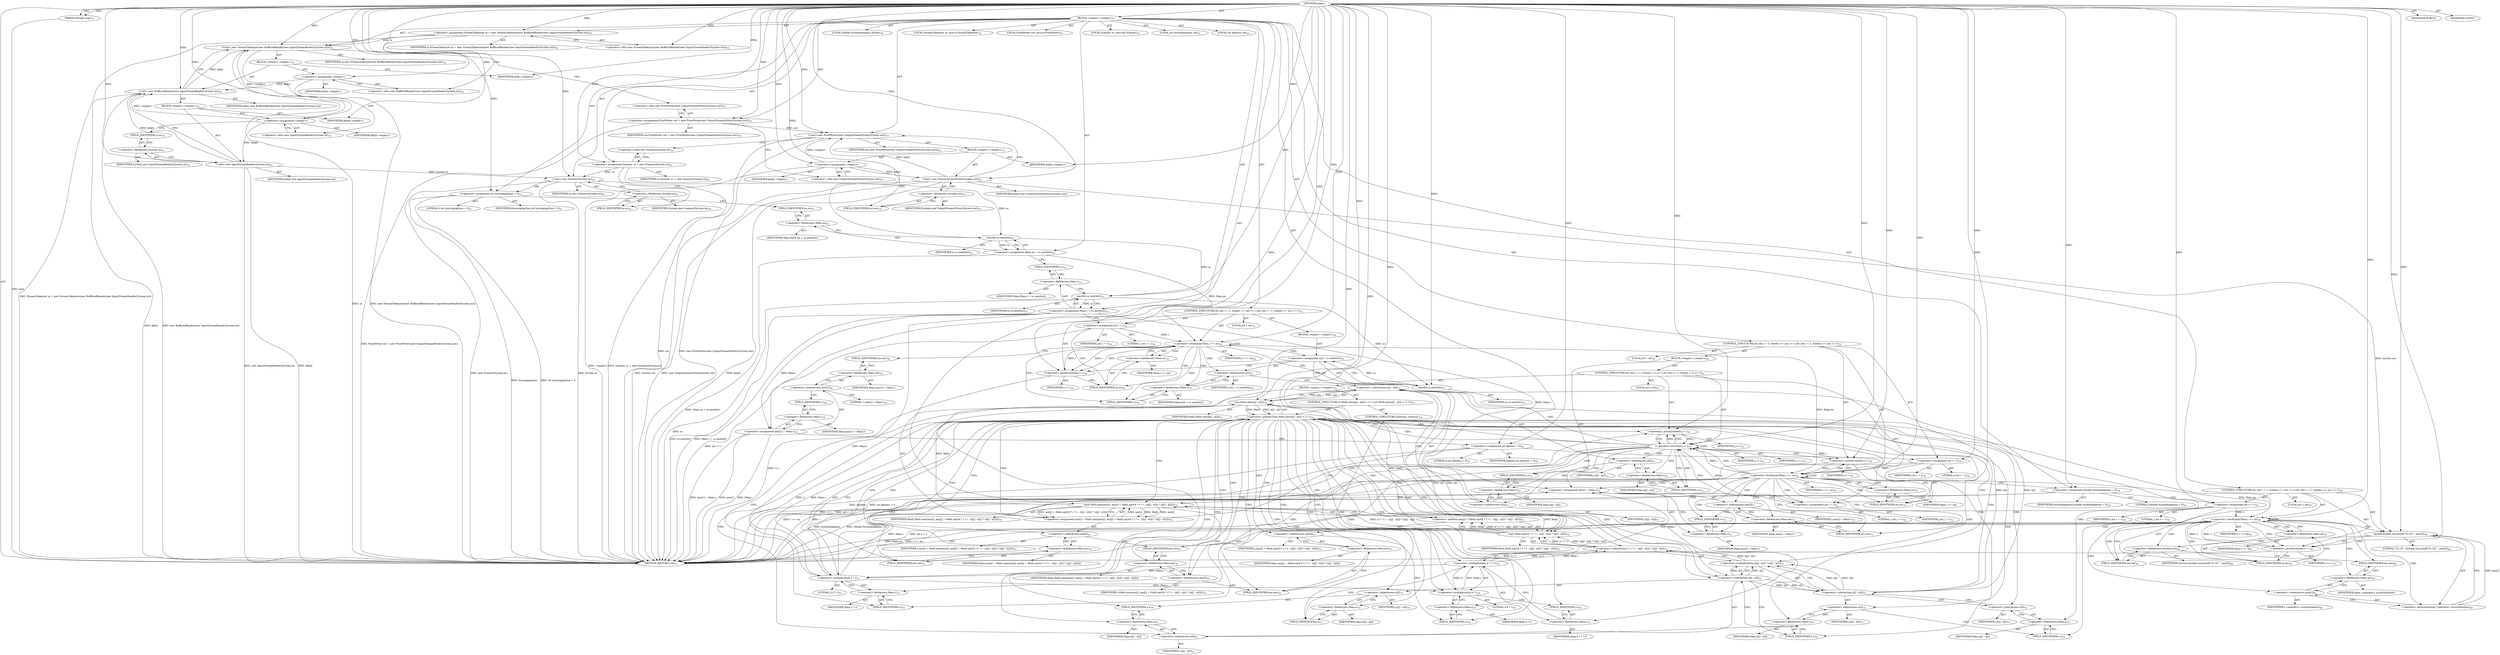 digraph "main" {  
"31" [label = <(METHOD,main)<SUB>17</SUB>> ]
"32" [label = <(PARAM,String[] args)<SUB>17</SUB>> ]
"33" [label = <(BLOCK,&lt;empty&gt;,&lt;empty&gt;)<SUB>17</SUB>> ]
"4" [label = <(LOCAL,StreamTokenizer in: java.io.StreamTokenizer)<SUB>18</SUB>> ]
"34" [label = <(&lt;operator&gt;.assignment,StreamTokenizer in = new StreamTokenizer(new BufferedReader(new InputStreamReader(System.in))))<SUB>18</SUB>> ]
"35" [label = <(IDENTIFIER,in,StreamTokenizer in = new StreamTokenizer(new BufferedReader(new InputStreamReader(System.in))))<SUB>18</SUB>> ]
"36" [label = <(&lt;operator&gt;.alloc,new StreamTokenizer(new BufferedReader(new InputStreamReader(System.in))))<SUB>18</SUB>> ]
"37" [label = <(&lt;init&gt;,new StreamTokenizer(new BufferedReader(new InputStreamReader(System.in))))<SUB>18</SUB>> ]
"3" [label = <(IDENTIFIER,in,new StreamTokenizer(new BufferedReader(new InputStreamReader(System.in))))<SUB>18</SUB>> ]
"38" [label = <(BLOCK,&lt;empty&gt;,&lt;empty&gt;)<SUB>18</SUB>> ]
"39" [label = <(&lt;operator&gt;.assignment,&lt;empty&gt;)> ]
"40" [label = <(IDENTIFIER,$obj1,&lt;empty&gt;)> ]
"41" [label = <(&lt;operator&gt;.alloc,new BufferedReader(new InputStreamReader(System.in)))<SUB>18</SUB>> ]
"42" [label = <(&lt;init&gt;,new BufferedReader(new InputStreamReader(System.in)))<SUB>18</SUB>> ]
"43" [label = <(IDENTIFIER,$obj1,new BufferedReader(new InputStreamReader(System.in)))> ]
"44" [label = <(BLOCK,&lt;empty&gt;,&lt;empty&gt;)<SUB>18</SUB>> ]
"45" [label = <(&lt;operator&gt;.assignment,&lt;empty&gt;)> ]
"46" [label = <(IDENTIFIER,$obj0,&lt;empty&gt;)> ]
"47" [label = <(&lt;operator&gt;.alloc,new InputStreamReader(System.in))<SUB>18</SUB>> ]
"48" [label = <(&lt;init&gt;,new InputStreamReader(System.in))<SUB>18</SUB>> ]
"49" [label = <(IDENTIFIER,$obj0,new InputStreamReader(System.in))> ]
"50" [label = <(&lt;operator&gt;.fieldAccess,System.in)<SUB>18</SUB>> ]
"51" [label = <(IDENTIFIER,System,new InputStreamReader(System.in))<SUB>18</SUB>> ]
"52" [label = <(FIELD_IDENTIFIER,in,in)<SUB>18</SUB>> ]
"53" [label = <(IDENTIFIER,$obj0,&lt;empty&gt;)> ]
"54" [label = <(IDENTIFIER,$obj1,&lt;empty&gt;)> ]
"6" [label = <(LOCAL,PrintWriter out: java.io.PrintWriter)<SUB>19</SUB>> ]
"55" [label = <(&lt;operator&gt;.assignment,PrintWriter out = new PrintWriter(new OutputStreamWriter(System.out)))<SUB>19</SUB>> ]
"56" [label = <(IDENTIFIER,out,PrintWriter out = new PrintWriter(new OutputStreamWriter(System.out)))<SUB>19</SUB>> ]
"57" [label = <(&lt;operator&gt;.alloc,new PrintWriter(new OutputStreamWriter(System.out)))<SUB>19</SUB>> ]
"58" [label = <(&lt;init&gt;,new PrintWriter(new OutputStreamWriter(System.out)))<SUB>19</SUB>> ]
"5" [label = <(IDENTIFIER,out,new PrintWriter(new OutputStreamWriter(System.out)))<SUB>19</SUB>> ]
"59" [label = <(BLOCK,&lt;empty&gt;,&lt;empty&gt;)<SUB>19</SUB>> ]
"60" [label = <(&lt;operator&gt;.assignment,&lt;empty&gt;)> ]
"61" [label = <(IDENTIFIER,$obj3,&lt;empty&gt;)> ]
"62" [label = <(&lt;operator&gt;.alloc,new OutputStreamWriter(System.out))<SUB>19</SUB>> ]
"63" [label = <(&lt;init&gt;,new OutputStreamWriter(System.out))<SUB>19</SUB>> ]
"64" [label = <(IDENTIFIER,$obj3,new OutputStreamWriter(System.out))> ]
"65" [label = <(&lt;operator&gt;.fieldAccess,System.out)<SUB>19</SUB>> ]
"66" [label = <(IDENTIFIER,System,new OutputStreamWriter(System.out))<SUB>19</SUB>> ]
"67" [label = <(FIELD_IDENTIFIER,out,out)<SUB>19</SUB>> ]
"68" [label = <(IDENTIFIER,$obj3,&lt;empty&gt;)> ]
"8" [label = <(LOCAL,Scanner sc: java.util.Scanner)<SUB>20</SUB>> ]
"69" [label = <(&lt;operator&gt;.assignment,Scanner sc = new Scanner(System.in))<SUB>20</SUB>> ]
"70" [label = <(IDENTIFIER,sc,Scanner sc = new Scanner(System.in))<SUB>20</SUB>> ]
"71" [label = <(&lt;operator&gt;.alloc,new Scanner(System.in))<SUB>20</SUB>> ]
"72" [label = <(&lt;init&gt;,new Scanner(System.in))<SUB>20</SUB>> ]
"7" [label = <(IDENTIFIER,sc,new Scanner(System.in))<SUB>20</SUB>> ]
"73" [label = <(&lt;operator&gt;.fieldAccess,System.in)<SUB>20</SUB>> ]
"74" [label = <(IDENTIFIER,System,new Scanner(System.in))<SUB>20</SUB>> ]
"75" [label = <(FIELD_IDENTIFIER,in,in)<SUB>20</SUB>> ]
"76" [label = <(LOCAL,int huiwoqingchun: int)<SUB>21</SUB>> ]
"77" [label = <(&lt;operator&gt;.assignment,int huiwoqingchun = 0)<SUB>21</SUB>> ]
"78" [label = <(IDENTIFIER,huiwoqingchun,int huiwoqingchun = 0)<SUB>21</SUB>> ]
"79" [label = <(LITERAL,0,int huiwoqingchun = 0)<SUB>21</SUB>> ]
"80" [label = <(&lt;operator&gt;.assignment,Main.nn = sc.nextInt())<SUB>22</SUB>> ]
"81" [label = <(&lt;operator&gt;.fieldAccess,Main.nn)<SUB>22</SUB>> ]
"82" [label = <(IDENTIFIER,Main,Main.nn = sc.nextInt())> ]
"83" [label = <(FIELD_IDENTIFIER,nn,nn)<SUB>22</SUB>> ]
"84" [label = <(nextInt,sc.nextInt())<SUB>22</SUB>> ]
"85" [label = <(IDENTIFIER,sc,sc.nextInt())<SUB>22</SUB>> ]
"86" [label = <(&lt;operator&gt;.assignment,Main.r = sc.nextInt())<SUB>23</SUB>> ]
"87" [label = <(&lt;operator&gt;.fieldAccess,Main.r)<SUB>23</SUB>> ]
"88" [label = <(IDENTIFIER,Main,Main.r = sc.nextInt())> ]
"89" [label = <(FIELD_IDENTIFIER,r,r)<SUB>23</SUB>> ]
"90" [label = <(nextInt,sc.nextInt())<SUB>23</SUB>> ]
"91" [label = <(IDENTIFIER,sc,sc.nextInt())<SUB>23</SUB>> ]
"92" [label = <(CONTROL_STRUCTURE,for (int i = 1; Some(i &lt;= nn); i++),for (int i = 1; Some(i &lt;= nn); i++))<SUB>24</SUB>> ]
"93" [label = <(LOCAL,int i: int)<SUB>24</SUB>> ]
"94" [label = <(&lt;operator&gt;.assignment,int i = 1)<SUB>24</SUB>> ]
"95" [label = <(IDENTIFIER,i,int i = 1)<SUB>24</SUB>> ]
"96" [label = <(LITERAL,1,int i = 1)<SUB>24</SUB>> ]
"97" [label = <(&lt;operator&gt;.lessEqualsThan,i &lt;= nn)<SUB>24</SUB>> ]
"98" [label = <(IDENTIFIER,i,i &lt;= nn)<SUB>24</SUB>> ]
"99" [label = <(&lt;operator&gt;.fieldAccess,Main.nn)<SUB>24</SUB>> ]
"100" [label = <(IDENTIFIER,Main,i &lt;= nn)> ]
"101" [label = <(FIELD_IDENTIFIER,nn,nn)<SUB>24</SUB>> ]
"102" [label = <(&lt;operator&gt;.postIncrement,i++)<SUB>24</SUB>> ]
"103" [label = <(IDENTIFIER,i,i++)<SUB>24</SUB>> ]
"104" [label = <(BLOCK,&lt;empty&gt;,&lt;empty&gt;)<SUB>24</SUB>> ]
"105" [label = <(&lt;operator&gt;.assignment,x[i] = sc.nextInt())<SUB>25</SUB>> ]
"106" [label = <(&lt;operator&gt;.indexAccess,x[i])<SUB>25</SUB>> ]
"107" [label = <(&lt;operator&gt;.fieldAccess,Main.x)<SUB>25</SUB>> ]
"108" [label = <(IDENTIFIER,Main,x[i] = sc.nextInt())> ]
"109" [label = <(FIELD_IDENTIFIER,x,x)<SUB>25</SUB>> ]
"110" [label = <(IDENTIFIER,i,x[i] = sc.nextInt())<SUB>25</SUB>> ]
"111" [label = <(nextInt,sc.nextInt())<SUB>25</SUB>> ]
"112" [label = <(IDENTIFIER,sc,sc.nextInt())<SUB>25</SUB>> ]
"113" [label = <(&lt;operator&gt;.assignment,ans[1] = Main.r)<SUB>28</SUB>> ]
"114" [label = <(&lt;operator&gt;.indexAccess,ans[1])<SUB>28</SUB>> ]
"115" [label = <(&lt;operator&gt;.fieldAccess,Main.ans)<SUB>28</SUB>> ]
"116" [label = <(IDENTIFIER,Main,ans[1] = Main.r)> ]
"117" [label = <(FIELD_IDENTIFIER,ans,ans)<SUB>28</SUB>> ]
"118" [label = <(LITERAL,1,ans[1] = Main.r)<SUB>28</SUB>> ]
"119" [label = <(&lt;operator&gt;.fieldAccess,Main.r)<SUB>28</SUB>> ]
"120" [label = <(IDENTIFIER,Main,ans[1] = Main.r)> ]
"121" [label = <(FIELD_IDENTIFIER,r,r)<SUB>28</SUB>> ]
"122" [label = <(LOCAL,int lajitimu: int)<SUB>29</SUB>> ]
"123" [label = <(&lt;operator&gt;.assignment,int lajitimu = 0)<SUB>29</SUB>> ]
"124" [label = <(IDENTIFIER,lajitimu,int lajitimu = 0)<SUB>29</SUB>> ]
"125" [label = <(LITERAL,0,int lajitimu = 0)<SUB>29</SUB>> ]
"126" [label = <(CONTROL_STRUCTURE,for (int i = 2; Some(i &lt;= nn); i++),for (int i = 2; Some(i &lt;= nn); i++))<SUB>30</SUB>> ]
"127" [label = <(LOCAL,int i: int)<SUB>30</SUB>> ]
"128" [label = <(&lt;operator&gt;.assignment,int i = 2)<SUB>30</SUB>> ]
"129" [label = <(IDENTIFIER,i,int i = 2)<SUB>30</SUB>> ]
"130" [label = <(LITERAL,2,int i = 2)<SUB>30</SUB>> ]
"131" [label = <(&lt;operator&gt;.lessEqualsThan,i &lt;= nn)<SUB>30</SUB>> ]
"132" [label = <(IDENTIFIER,i,i &lt;= nn)<SUB>30</SUB>> ]
"133" [label = <(&lt;operator&gt;.fieldAccess,Main.nn)<SUB>30</SUB>> ]
"134" [label = <(IDENTIFIER,Main,i &lt;= nn)> ]
"135" [label = <(FIELD_IDENTIFIER,nn,nn)<SUB>30</SUB>> ]
"136" [label = <(&lt;operator&gt;.postIncrement,i++)<SUB>30</SUB>> ]
"137" [label = <(IDENTIFIER,i,i++)<SUB>30</SUB>> ]
"138" [label = <(BLOCK,&lt;empty&gt;,&lt;empty&gt;)<SUB>30</SUB>> ]
"139" [label = <(&lt;operator&gt;.assignment,ans[i] = Main.r)<SUB>31</SUB>> ]
"140" [label = <(&lt;operator&gt;.indexAccess,ans[i])<SUB>31</SUB>> ]
"141" [label = <(&lt;operator&gt;.fieldAccess,Main.ans)<SUB>31</SUB>> ]
"142" [label = <(IDENTIFIER,Main,ans[i] = Main.r)> ]
"143" [label = <(FIELD_IDENTIFIER,ans,ans)<SUB>31</SUB>> ]
"144" [label = <(IDENTIFIER,i,ans[i] = Main.r)<SUB>31</SUB>> ]
"145" [label = <(&lt;operator&gt;.fieldAccess,Main.r)<SUB>31</SUB>> ]
"146" [label = <(IDENTIFIER,Main,ans[i] = Main.r)> ]
"147" [label = <(FIELD_IDENTIFIER,r,r)<SUB>31</SUB>> ]
"148" [label = <(CONTROL_STRUCTURE,for (int j = 1; Some(j &lt; i); j++),for (int j = 1; Some(j &lt; i); j++))<SUB>32</SUB>> ]
"149" [label = <(LOCAL,int j: int)<SUB>32</SUB>> ]
"150" [label = <(&lt;operator&gt;.assignment,int j = 1)<SUB>32</SUB>> ]
"151" [label = <(IDENTIFIER,j,int j = 1)<SUB>32</SUB>> ]
"152" [label = <(LITERAL,1,int j = 1)<SUB>32</SUB>> ]
"153" [label = <(&lt;operator&gt;.lessThan,j &lt; i)<SUB>32</SUB>> ]
"154" [label = <(IDENTIFIER,j,j &lt; i)<SUB>32</SUB>> ]
"155" [label = <(IDENTIFIER,i,j &lt; i)<SUB>32</SUB>> ]
"156" [label = <(&lt;operator&gt;.postIncrement,j++)<SUB>32</SUB>> ]
"157" [label = <(IDENTIFIER,j,j++)<SUB>32</SUB>> ]
"158" [label = <(BLOCK,&lt;empty&gt;,&lt;empty&gt;)<SUB>32</SUB>> ]
"159" [label = <(CONTROL_STRUCTURE,if (Math.abs(x[j] - x[i]) &gt; 2 * r),if (Math.abs(x[j] - x[i]) &gt; 2 * r))<SUB>33</SUB>> ]
"160" [label = <(&lt;operator&gt;.greaterThan,Math.abs(x[j] - x[i]) &gt; 2 * r)<SUB>33</SUB>> ]
"161" [label = <(abs,Math.abs(x[j] - x[i]))<SUB>33</SUB>> ]
"162" [label = <(IDENTIFIER,Math,Math.abs(x[j] - x[i]))<SUB>33</SUB>> ]
"163" [label = <(&lt;operator&gt;.subtraction,x[j] - x[i])<SUB>33</SUB>> ]
"164" [label = <(&lt;operator&gt;.indexAccess,x[j])<SUB>33</SUB>> ]
"165" [label = <(&lt;operator&gt;.fieldAccess,Main.x)<SUB>33</SUB>> ]
"166" [label = <(IDENTIFIER,Main,x[j] - x[i])> ]
"167" [label = <(FIELD_IDENTIFIER,x,x)<SUB>33</SUB>> ]
"168" [label = <(IDENTIFIER,j,x[j] - x[i])<SUB>33</SUB>> ]
"169" [label = <(&lt;operator&gt;.indexAccess,x[i])<SUB>33</SUB>> ]
"170" [label = <(&lt;operator&gt;.fieldAccess,Main.x)<SUB>33</SUB>> ]
"171" [label = <(IDENTIFIER,Main,x[j] - x[i])> ]
"172" [label = <(FIELD_IDENTIFIER,x,x)<SUB>33</SUB>> ]
"173" [label = <(IDENTIFIER,i,x[j] - x[i])<SUB>33</SUB>> ]
"174" [label = <(&lt;operator&gt;.multiplication,2 * r)<SUB>33</SUB>> ]
"175" [label = <(LITERAL,2,2 * r)<SUB>33</SUB>> ]
"176" [label = <(&lt;operator&gt;.fieldAccess,Main.r)<SUB>33</SUB>> ]
"177" [label = <(IDENTIFIER,Main,2 * r)> ]
"178" [label = <(FIELD_IDENTIFIER,r,r)<SUB>33</SUB>> ]
"179" [label = <(CONTROL_STRUCTURE,continue;,continue;)<SUB>34</SUB>> ]
"180" [label = <(&lt;operator&gt;.assignment,ans[i] = Math.max(ans[i], ans[j] + Math.sqrt(4 * r * r - (x[j] - x[i]) * (x[j] - x[i]))))<SUB>35</SUB>> ]
"181" [label = <(&lt;operator&gt;.indexAccess,ans[i])<SUB>35</SUB>> ]
"182" [label = <(&lt;operator&gt;.fieldAccess,Main.ans)<SUB>35</SUB>> ]
"183" [label = <(IDENTIFIER,Main,ans[i] = Math.max(ans[i], ans[j] + Math.sqrt(4 * r * r - (x[j] - x[i]) * (x[j] - x[i]))))> ]
"184" [label = <(FIELD_IDENTIFIER,ans,ans)<SUB>35</SUB>> ]
"185" [label = <(IDENTIFIER,i,ans[i] = Math.max(ans[i], ans[j] + Math.sqrt(4 * r * r - (x[j] - x[i]) * (x[j] - x[i]))))<SUB>35</SUB>> ]
"186" [label = <(max,Math.max(ans[i], ans[j] + Math.sqrt(4 * r * r - (x[j] - x[i]) * (x[j] - x[i]))))<SUB>35</SUB>> ]
"187" [label = <(IDENTIFIER,Math,Math.max(ans[i], ans[j] + Math.sqrt(4 * r * r - (x[j] - x[i]) * (x[j] - x[i]))))<SUB>35</SUB>> ]
"188" [label = <(&lt;operator&gt;.indexAccess,ans[i])<SUB>35</SUB>> ]
"189" [label = <(&lt;operator&gt;.fieldAccess,Main.ans)<SUB>35</SUB>> ]
"190" [label = <(IDENTIFIER,Main,Math.max(ans[i], ans[j] + Math.sqrt(4 * r * r - (x[j] - x[i]) * (x[j] - x[i]))))> ]
"191" [label = <(FIELD_IDENTIFIER,ans,ans)<SUB>35</SUB>> ]
"192" [label = <(IDENTIFIER,i,Math.max(ans[i], ans[j] + Math.sqrt(4 * r * r - (x[j] - x[i]) * (x[j] - x[i]))))<SUB>35</SUB>> ]
"193" [label = <(&lt;operator&gt;.addition,ans[j] + Math.sqrt(4 * r * r - (x[j] - x[i]) * (x[j] - x[i])))<SUB>35</SUB>> ]
"194" [label = <(&lt;operator&gt;.indexAccess,ans[j])<SUB>35</SUB>> ]
"195" [label = <(&lt;operator&gt;.fieldAccess,Main.ans)<SUB>35</SUB>> ]
"196" [label = <(IDENTIFIER,Main,ans[j] + Math.sqrt(4 * r * r - (x[j] - x[i]) * (x[j] - x[i])))> ]
"197" [label = <(FIELD_IDENTIFIER,ans,ans)<SUB>35</SUB>> ]
"198" [label = <(IDENTIFIER,j,ans[j] + Math.sqrt(4 * r * r - (x[j] - x[i]) * (x[j] - x[i])))<SUB>35</SUB>> ]
"199" [label = <(sqrt,Math.sqrt(4 * r * r - (x[j] - x[i]) * (x[j] - x[i])))<SUB>35</SUB>> ]
"200" [label = <(IDENTIFIER,Math,Math.sqrt(4 * r * r - (x[j] - x[i]) * (x[j] - x[i])))<SUB>35</SUB>> ]
"201" [label = <(&lt;operator&gt;.subtraction,4 * r * r - (x[j] - x[i]) * (x[j] - x[i]))<SUB>35</SUB>> ]
"202" [label = <(&lt;operator&gt;.multiplication,4 * r * r)<SUB>35</SUB>> ]
"203" [label = <(&lt;operator&gt;.multiplication,4 * r)<SUB>35</SUB>> ]
"204" [label = <(LITERAL,4,4 * r)<SUB>35</SUB>> ]
"205" [label = <(&lt;operator&gt;.fieldAccess,Main.r)<SUB>35</SUB>> ]
"206" [label = <(IDENTIFIER,Main,4 * r)> ]
"207" [label = <(FIELD_IDENTIFIER,r,r)<SUB>35</SUB>> ]
"208" [label = <(&lt;operator&gt;.fieldAccess,Main.r)<SUB>35</SUB>> ]
"209" [label = <(IDENTIFIER,Main,4 * r * r)> ]
"210" [label = <(FIELD_IDENTIFIER,r,r)<SUB>35</SUB>> ]
"211" [label = <(&lt;operator&gt;.multiplication,(x[j] - x[i]) * (x[j] - x[i]))<SUB>35</SUB>> ]
"212" [label = <(&lt;operator&gt;.subtraction,x[j] - x[i])<SUB>35</SUB>> ]
"213" [label = <(&lt;operator&gt;.indexAccess,x[j])<SUB>35</SUB>> ]
"214" [label = <(&lt;operator&gt;.fieldAccess,Main.x)<SUB>35</SUB>> ]
"215" [label = <(IDENTIFIER,Main,x[j] - x[i])> ]
"216" [label = <(FIELD_IDENTIFIER,x,x)<SUB>35</SUB>> ]
"217" [label = <(IDENTIFIER,j,x[j] - x[i])<SUB>35</SUB>> ]
"218" [label = <(&lt;operator&gt;.indexAccess,x[i])<SUB>35</SUB>> ]
"219" [label = <(&lt;operator&gt;.fieldAccess,Main.x)<SUB>35</SUB>> ]
"220" [label = <(IDENTIFIER,Main,x[j] - x[i])> ]
"221" [label = <(FIELD_IDENTIFIER,x,x)<SUB>35</SUB>> ]
"222" [label = <(IDENTIFIER,i,x[j] - x[i])<SUB>35</SUB>> ]
"223" [label = <(&lt;operator&gt;.subtraction,x[j] - x[i])<SUB>35</SUB>> ]
"224" [label = <(&lt;operator&gt;.indexAccess,x[j])<SUB>35</SUB>> ]
"225" [label = <(&lt;operator&gt;.fieldAccess,Main.x)<SUB>35</SUB>> ]
"226" [label = <(IDENTIFIER,Main,x[j] - x[i])> ]
"227" [label = <(FIELD_IDENTIFIER,x,x)<SUB>35</SUB>> ]
"228" [label = <(IDENTIFIER,j,x[j] - x[i])<SUB>35</SUB>> ]
"229" [label = <(&lt;operator&gt;.indexAccess,x[i])<SUB>35</SUB>> ]
"230" [label = <(&lt;operator&gt;.fieldAccess,Main.x)<SUB>35</SUB>> ]
"231" [label = <(IDENTIFIER,Main,x[j] - x[i])> ]
"232" [label = <(FIELD_IDENTIFIER,x,x)<SUB>35</SUB>> ]
"233" [label = <(IDENTIFIER,i,x[j] - x[i])<SUB>35</SUB>> ]
"234" [label = <(LOCAL,double buzhidaoganma: double)<SUB>38</SUB>> ]
"235" [label = <(&lt;operator&gt;.assignment,double buzhidaoganma = 0)<SUB>38</SUB>> ]
"236" [label = <(IDENTIFIER,buzhidaoganma,double buzhidaoganma = 0)<SUB>38</SUB>> ]
"237" [label = <(LITERAL,0,double buzhidaoganma = 0)<SUB>38</SUB>> ]
"238" [label = <(CONTROL_STRUCTURE,for (int c = 1; Some(c &lt;= nn); c++),for (int c = 1; Some(c &lt;= nn); c++))<SUB>39</SUB>> ]
"239" [label = <(LOCAL,int c: int)<SUB>39</SUB>> ]
"240" [label = <(&lt;operator&gt;.assignment,int c = 1)<SUB>39</SUB>> ]
"241" [label = <(IDENTIFIER,c,int c = 1)<SUB>39</SUB>> ]
"242" [label = <(LITERAL,1,int c = 1)<SUB>39</SUB>> ]
"243" [label = <(&lt;operator&gt;.lessEqualsThan,c &lt;= nn)<SUB>39</SUB>> ]
"244" [label = <(IDENTIFIER,c,c &lt;= nn)<SUB>39</SUB>> ]
"245" [label = <(&lt;operator&gt;.fieldAccess,Main.nn)<SUB>39</SUB>> ]
"246" [label = <(IDENTIFIER,Main,c &lt;= nn)> ]
"247" [label = <(FIELD_IDENTIFIER,nn,nn)<SUB>39</SUB>> ]
"248" [label = <(&lt;operator&gt;.postIncrement,c++)<SUB>39</SUB>> ]
"249" [label = <(IDENTIFIER,c,c++)<SUB>39</SUB>> ]
"250" [label = <(printf,System.out.printf(&quot;%.12f &quot;, ans[c]))<SUB>40</SUB>> ]
"251" [label = <(&lt;operator&gt;.fieldAccess,System.out)<SUB>40</SUB>> ]
"252" [label = <(IDENTIFIER,System,System.out.printf(&quot;%.12f &quot;, ans[c]))<SUB>40</SUB>> ]
"253" [label = <(FIELD_IDENTIFIER,out,out)<SUB>40</SUB>> ]
"254" [label = <(LITERAL,&quot;%.12f &quot;,System.out.printf(&quot;%.12f &quot;, ans[c]))<SUB>40</SUB>> ]
"255" [label = <(&lt;operator&gt;.arrayInitializer,&lt;operator&gt;.arrayInitializer)<SUB>40</SUB>> ]
"256" [label = <(&lt;operator&gt;.indexAccess,ans[c])<SUB>40</SUB>> ]
"257" [label = <(&lt;operator&gt;.fieldAccess,Main.ans)<SUB>40</SUB>> ]
"258" [label = <(IDENTIFIER,Main,&lt;operator&gt;.arrayInitializer)> ]
"259" [label = <(FIELD_IDENTIFIER,ans,ans)<SUB>40</SUB>> ]
"260" [label = <(IDENTIFIER,c,&lt;operator&gt;.arrayInitializer)<SUB>40</SUB>> ]
"261" [label = <(MODIFIER,PUBLIC)> ]
"262" [label = <(MODIFIER,STATIC)> ]
"263" [label = <(METHOD_RETURN,void)<SUB>17</SUB>> ]
  "31" -> "32"  [ label = "AST: "] 
  "31" -> "33"  [ label = "AST: "] 
  "31" -> "261"  [ label = "AST: "] 
  "31" -> "262"  [ label = "AST: "] 
  "31" -> "263"  [ label = "AST: "] 
  "33" -> "4"  [ label = "AST: "] 
  "33" -> "34"  [ label = "AST: "] 
  "33" -> "37"  [ label = "AST: "] 
  "33" -> "6"  [ label = "AST: "] 
  "33" -> "55"  [ label = "AST: "] 
  "33" -> "58"  [ label = "AST: "] 
  "33" -> "8"  [ label = "AST: "] 
  "33" -> "69"  [ label = "AST: "] 
  "33" -> "72"  [ label = "AST: "] 
  "33" -> "76"  [ label = "AST: "] 
  "33" -> "77"  [ label = "AST: "] 
  "33" -> "80"  [ label = "AST: "] 
  "33" -> "86"  [ label = "AST: "] 
  "33" -> "92"  [ label = "AST: "] 
  "33" -> "113"  [ label = "AST: "] 
  "33" -> "122"  [ label = "AST: "] 
  "33" -> "123"  [ label = "AST: "] 
  "33" -> "126"  [ label = "AST: "] 
  "33" -> "234"  [ label = "AST: "] 
  "33" -> "235"  [ label = "AST: "] 
  "33" -> "238"  [ label = "AST: "] 
  "34" -> "35"  [ label = "AST: "] 
  "34" -> "36"  [ label = "AST: "] 
  "37" -> "3"  [ label = "AST: "] 
  "37" -> "38"  [ label = "AST: "] 
  "38" -> "39"  [ label = "AST: "] 
  "38" -> "42"  [ label = "AST: "] 
  "38" -> "54"  [ label = "AST: "] 
  "39" -> "40"  [ label = "AST: "] 
  "39" -> "41"  [ label = "AST: "] 
  "42" -> "43"  [ label = "AST: "] 
  "42" -> "44"  [ label = "AST: "] 
  "44" -> "45"  [ label = "AST: "] 
  "44" -> "48"  [ label = "AST: "] 
  "44" -> "53"  [ label = "AST: "] 
  "45" -> "46"  [ label = "AST: "] 
  "45" -> "47"  [ label = "AST: "] 
  "48" -> "49"  [ label = "AST: "] 
  "48" -> "50"  [ label = "AST: "] 
  "50" -> "51"  [ label = "AST: "] 
  "50" -> "52"  [ label = "AST: "] 
  "55" -> "56"  [ label = "AST: "] 
  "55" -> "57"  [ label = "AST: "] 
  "58" -> "5"  [ label = "AST: "] 
  "58" -> "59"  [ label = "AST: "] 
  "59" -> "60"  [ label = "AST: "] 
  "59" -> "63"  [ label = "AST: "] 
  "59" -> "68"  [ label = "AST: "] 
  "60" -> "61"  [ label = "AST: "] 
  "60" -> "62"  [ label = "AST: "] 
  "63" -> "64"  [ label = "AST: "] 
  "63" -> "65"  [ label = "AST: "] 
  "65" -> "66"  [ label = "AST: "] 
  "65" -> "67"  [ label = "AST: "] 
  "69" -> "70"  [ label = "AST: "] 
  "69" -> "71"  [ label = "AST: "] 
  "72" -> "7"  [ label = "AST: "] 
  "72" -> "73"  [ label = "AST: "] 
  "73" -> "74"  [ label = "AST: "] 
  "73" -> "75"  [ label = "AST: "] 
  "77" -> "78"  [ label = "AST: "] 
  "77" -> "79"  [ label = "AST: "] 
  "80" -> "81"  [ label = "AST: "] 
  "80" -> "84"  [ label = "AST: "] 
  "81" -> "82"  [ label = "AST: "] 
  "81" -> "83"  [ label = "AST: "] 
  "84" -> "85"  [ label = "AST: "] 
  "86" -> "87"  [ label = "AST: "] 
  "86" -> "90"  [ label = "AST: "] 
  "87" -> "88"  [ label = "AST: "] 
  "87" -> "89"  [ label = "AST: "] 
  "90" -> "91"  [ label = "AST: "] 
  "92" -> "93"  [ label = "AST: "] 
  "92" -> "94"  [ label = "AST: "] 
  "92" -> "97"  [ label = "AST: "] 
  "92" -> "102"  [ label = "AST: "] 
  "92" -> "104"  [ label = "AST: "] 
  "94" -> "95"  [ label = "AST: "] 
  "94" -> "96"  [ label = "AST: "] 
  "97" -> "98"  [ label = "AST: "] 
  "97" -> "99"  [ label = "AST: "] 
  "99" -> "100"  [ label = "AST: "] 
  "99" -> "101"  [ label = "AST: "] 
  "102" -> "103"  [ label = "AST: "] 
  "104" -> "105"  [ label = "AST: "] 
  "105" -> "106"  [ label = "AST: "] 
  "105" -> "111"  [ label = "AST: "] 
  "106" -> "107"  [ label = "AST: "] 
  "106" -> "110"  [ label = "AST: "] 
  "107" -> "108"  [ label = "AST: "] 
  "107" -> "109"  [ label = "AST: "] 
  "111" -> "112"  [ label = "AST: "] 
  "113" -> "114"  [ label = "AST: "] 
  "113" -> "119"  [ label = "AST: "] 
  "114" -> "115"  [ label = "AST: "] 
  "114" -> "118"  [ label = "AST: "] 
  "115" -> "116"  [ label = "AST: "] 
  "115" -> "117"  [ label = "AST: "] 
  "119" -> "120"  [ label = "AST: "] 
  "119" -> "121"  [ label = "AST: "] 
  "123" -> "124"  [ label = "AST: "] 
  "123" -> "125"  [ label = "AST: "] 
  "126" -> "127"  [ label = "AST: "] 
  "126" -> "128"  [ label = "AST: "] 
  "126" -> "131"  [ label = "AST: "] 
  "126" -> "136"  [ label = "AST: "] 
  "126" -> "138"  [ label = "AST: "] 
  "128" -> "129"  [ label = "AST: "] 
  "128" -> "130"  [ label = "AST: "] 
  "131" -> "132"  [ label = "AST: "] 
  "131" -> "133"  [ label = "AST: "] 
  "133" -> "134"  [ label = "AST: "] 
  "133" -> "135"  [ label = "AST: "] 
  "136" -> "137"  [ label = "AST: "] 
  "138" -> "139"  [ label = "AST: "] 
  "138" -> "148"  [ label = "AST: "] 
  "139" -> "140"  [ label = "AST: "] 
  "139" -> "145"  [ label = "AST: "] 
  "140" -> "141"  [ label = "AST: "] 
  "140" -> "144"  [ label = "AST: "] 
  "141" -> "142"  [ label = "AST: "] 
  "141" -> "143"  [ label = "AST: "] 
  "145" -> "146"  [ label = "AST: "] 
  "145" -> "147"  [ label = "AST: "] 
  "148" -> "149"  [ label = "AST: "] 
  "148" -> "150"  [ label = "AST: "] 
  "148" -> "153"  [ label = "AST: "] 
  "148" -> "156"  [ label = "AST: "] 
  "148" -> "158"  [ label = "AST: "] 
  "150" -> "151"  [ label = "AST: "] 
  "150" -> "152"  [ label = "AST: "] 
  "153" -> "154"  [ label = "AST: "] 
  "153" -> "155"  [ label = "AST: "] 
  "156" -> "157"  [ label = "AST: "] 
  "158" -> "159"  [ label = "AST: "] 
  "158" -> "180"  [ label = "AST: "] 
  "159" -> "160"  [ label = "AST: "] 
  "159" -> "179"  [ label = "AST: "] 
  "160" -> "161"  [ label = "AST: "] 
  "160" -> "174"  [ label = "AST: "] 
  "161" -> "162"  [ label = "AST: "] 
  "161" -> "163"  [ label = "AST: "] 
  "163" -> "164"  [ label = "AST: "] 
  "163" -> "169"  [ label = "AST: "] 
  "164" -> "165"  [ label = "AST: "] 
  "164" -> "168"  [ label = "AST: "] 
  "165" -> "166"  [ label = "AST: "] 
  "165" -> "167"  [ label = "AST: "] 
  "169" -> "170"  [ label = "AST: "] 
  "169" -> "173"  [ label = "AST: "] 
  "170" -> "171"  [ label = "AST: "] 
  "170" -> "172"  [ label = "AST: "] 
  "174" -> "175"  [ label = "AST: "] 
  "174" -> "176"  [ label = "AST: "] 
  "176" -> "177"  [ label = "AST: "] 
  "176" -> "178"  [ label = "AST: "] 
  "180" -> "181"  [ label = "AST: "] 
  "180" -> "186"  [ label = "AST: "] 
  "181" -> "182"  [ label = "AST: "] 
  "181" -> "185"  [ label = "AST: "] 
  "182" -> "183"  [ label = "AST: "] 
  "182" -> "184"  [ label = "AST: "] 
  "186" -> "187"  [ label = "AST: "] 
  "186" -> "188"  [ label = "AST: "] 
  "186" -> "193"  [ label = "AST: "] 
  "188" -> "189"  [ label = "AST: "] 
  "188" -> "192"  [ label = "AST: "] 
  "189" -> "190"  [ label = "AST: "] 
  "189" -> "191"  [ label = "AST: "] 
  "193" -> "194"  [ label = "AST: "] 
  "193" -> "199"  [ label = "AST: "] 
  "194" -> "195"  [ label = "AST: "] 
  "194" -> "198"  [ label = "AST: "] 
  "195" -> "196"  [ label = "AST: "] 
  "195" -> "197"  [ label = "AST: "] 
  "199" -> "200"  [ label = "AST: "] 
  "199" -> "201"  [ label = "AST: "] 
  "201" -> "202"  [ label = "AST: "] 
  "201" -> "211"  [ label = "AST: "] 
  "202" -> "203"  [ label = "AST: "] 
  "202" -> "208"  [ label = "AST: "] 
  "203" -> "204"  [ label = "AST: "] 
  "203" -> "205"  [ label = "AST: "] 
  "205" -> "206"  [ label = "AST: "] 
  "205" -> "207"  [ label = "AST: "] 
  "208" -> "209"  [ label = "AST: "] 
  "208" -> "210"  [ label = "AST: "] 
  "211" -> "212"  [ label = "AST: "] 
  "211" -> "223"  [ label = "AST: "] 
  "212" -> "213"  [ label = "AST: "] 
  "212" -> "218"  [ label = "AST: "] 
  "213" -> "214"  [ label = "AST: "] 
  "213" -> "217"  [ label = "AST: "] 
  "214" -> "215"  [ label = "AST: "] 
  "214" -> "216"  [ label = "AST: "] 
  "218" -> "219"  [ label = "AST: "] 
  "218" -> "222"  [ label = "AST: "] 
  "219" -> "220"  [ label = "AST: "] 
  "219" -> "221"  [ label = "AST: "] 
  "223" -> "224"  [ label = "AST: "] 
  "223" -> "229"  [ label = "AST: "] 
  "224" -> "225"  [ label = "AST: "] 
  "224" -> "228"  [ label = "AST: "] 
  "225" -> "226"  [ label = "AST: "] 
  "225" -> "227"  [ label = "AST: "] 
  "229" -> "230"  [ label = "AST: "] 
  "229" -> "233"  [ label = "AST: "] 
  "230" -> "231"  [ label = "AST: "] 
  "230" -> "232"  [ label = "AST: "] 
  "235" -> "236"  [ label = "AST: "] 
  "235" -> "237"  [ label = "AST: "] 
  "238" -> "239"  [ label = "AST: "] 
  "238" -> "240"  [ label = "AST: "] 
  "238" -> "243"  [ label = "AST: "] 
  "238" -> "248"  [ label = "AST: "] 
  "238" -> "250"  [ label = "AST: "] 
  "240" -> "241"  [ label = "AST: "] 
  "240" -> "242"  [ label = "AST: "] 
  "243" -> "244"  [ label = "AST: "] 
  "243" -> "245"  [ label = "AST: "] 
  "245" -> "246"  [ label = "AST: "] 
  "245" -> "247"  [ label = "AST: "] 
  "248" -> "249"  [ label = "AST: "] 
  "250" -> "251"  [ label = "AST: "] 
  "250" -> "254"  [ label = "AST: "] 
  "250" -> "255"  [ label = "AST: "] 
  "251" -> "252"  [ label = "AST: "] 
  "251" -> "253"  [ label = "AST: "] 
  "255" -> "256"  [ label = "AST: "] 
  "256" -> "257"  [ label = "AST: "] 
  "256" -> "260"  [ label = "AST: "] 
  "257" -> "258"  [ label = "AST: "] 
  "257" -> "259"  [ label = "AST: "] 
  "34" -> "41"  [ label = "CFG: "] 
  "37" -> "57"  [ label = "CFG: "] 
  "55" -> "62"  [ label = "CFG: "] 
  "58" -> "71"  [ label = "CFG: "] 
  "69" -> "75"  [ label = "CFG: "] 
  "72" -> "77"  [ label = "CFG: "] 
  "77" -> "83"  [ label = "CFG: "] 
  "80" -> "89"  [ label = "CFG: "] 
  "86" -> "94"  [ label = "CFG: "] 
  "113" -> "123"  [ label = "CFG: "] 
  "123" -> "128"  [ label = "CFG: "] 
  "235" -> "240"  [ label = "CFG: "] 
  "36" -> "34"  [ label = "CFG: "] 
  "57" -> "55"  [ label = "CFG: "] 
  "71" -> "69"  [ label = "CFG: "] 
  "73" -> "72"  [ label = "CFG: "] 
  "81" -> "84"  [ label = "CFG: "] 
  "84" -> "80"  [ label = "CFG: "] 
  "87" -> "90"  [ label = "CFG: "] 
  "90" -> "86"  [ label = "CFG: "] 
  "94" -> "101"  [ label = "CFG: "] 
  "97" -> "109"  [ label = "CFG: "] 
  "97" -> "117"  [ label = "CFG: "] 
  "102" -> "101"  [ label = "CFG: "] 
  "114" -> "121"  [ label = "CFG: "] 
  "119" -> "113"  [ label = "CFG: "] 
  "128" -> "135"  [ label = "CFG: "] 
  "131" -> "143"  [ label = "CFG: "] 
  "131" -> "235"  [ label = "CFG: "] 
  "136" -> "135"  [ label = "CFG: "] 
  "240" -> "247"  [ label = "CFG: "] 
  "243" -> "263"  [ label = "CFG: "] 
  "243" -> "253"  [ label = "CFG: "] 
  "248" -> "247"  [ label = "CFG: "] 
  "250" -> "248"  [ label = "CFG: "] 
  "39" -> "47"  [ label = "CFG: "] 
  "42" -> "37"  [ label = "CFG: "] 
  "60" -> "67"  [ label = "CFG: "] 
  "63" -> "58"  [ label = "CFG: "] 
  "75" -> "73"  [ label = "CFG: "] 
  "83" -> "81"  [ label = "CFG: "] 
  "89" -> "87"  [ label = "CFG: "] 
  "99" -> "97"  [ label = "CFG: "] 
  "105" -> "102"  [ label = "CFG: "] 
  "115" -> "114"  [ label = "CFG: "] 
  "121" -> "119"  [ label = "CFG: "] 
  "133" -> "131"  [ label = "CFG: "] 
  "139" -> "150"  [ label = "CFG: "] 
  "245" -> "243"  [ label = "CFG: "] 
  "251" -> "259"  [ label = "CFG: "] 
  "255" -> "250"  [ label = "CFG: "] 
  "41" -> "39"  [ label = "CFG: "] 
  "62" -> "60"  [ label = "CFG: "] 
  "65" -> "63"  [ label = "CFG: "] 
  "101" -> "99"  [ label = "CFG: "] 
  "106" -> "111"  [ label = "CFG: "] 
  "111" -> "105"  [ label = "CFG: "] 
  "117" -> "115"  [ label = "CFG: "] 
  "135" -> "133"  [ label = "CFG: "] 
  "140" -> "147"  [ label = "CFG: "] 
  "145" -> "139"  [ label = "CFG: "] 
  "150" -> "153"  [ label = "CFG: "] 
  "153" -> "167"  [ label = "CFG: "] 
  "153" -> "136"  [ label = "CFG: "] 
  "156" -> "153"  [ label = "CFG: "] 
  "247" -> "245"  [ label = "CFG: "] 
  "253" -> "251"  [ label = "CFG: "] 
  "256" -> "255"  [ label = "CFG: "] 
  "45" -> "52"  [ label = "CFG: "] 
  "48" -> "42"  [ label = "CFG: "] 
  "67" -> "65"  [ label = "CFG: "] 
  "107" -> "106"  [ label = "CFG: "] 
  "141" -> "140"  [ label = "CFG: "] 
  "147" -> "145"  [ label = "CFG: "] 
  "180" -> "156"  [ label = "CFG: "] 
  "257" -> "256"  [ label = "CFG: "] 
  "47" -> "45"  [ label = "CFG: "] 
  "50" -> "48"  [ label = "CFG: "] 
  "109" -> "107"  [ label = "CFG: "] 
  "143" -> "141"  [ label = "CFG: "] 
  "160" -> "156"  [ label = "CFG: "] 
  "160" -> "184"  [ label = "CFG: "] 
  "181" -> "191"  [ label = "CFG: "] 
  "186" -> "180"  [ label = "CFG: "] 
  "259" -> "257"  [ label = "CFG: "] 
  "52" -> "50"  [ label = "CFG: "] 
  "161" -> "178"  [ label = "CFG: "] 
  "174" -> "160"  [ label = "CFG: "] 
  "182" -> "181"  [ label = "CFG: "] 
  "188" -> "197"  [ label = "CFG: "] 
  "193" -> "186"  [ label = "CFG: "] 
  "163" -> "161"  [ label = "CFG: "] 
  "176" -> "174"  [ label = "CFG: "] 
  "184" -> "182"  [ label = "CFG: "] 
  "189" -> "188"  [ label = "CFG: "] 
  "194" -> "207"  [ label = "CFG: "] 
  "199" -> "193"  [ label = "CFG: "] 
  "164" -> "172"  [ label = "CFG: "] 
  "169" -> "163"  [ label = "CFG: "] 
  "178" -> "176"  [ label = "CFG: "] 
  "191" -> "189"  [ label = "CFG: "] 
  "195" -> "194"  [ label = "CFG: "] 
  "201" -> "199"  [ label = "CFG: "] 
  "165" -> "164"  [ label = "CFG: "] 
  "170" -> "169"  [ label = "CFG: "] 
  "197" -> "195"  [ label = "CFG: "] 
  "202" -> "216"  [ label = "CFG: "] 
  "211" -> "201"  [ label = "CFG: "] 
  "167" -> "165"  [ label = "CFG: "] 
  "172" -> "170"  [ label = "CFG: "] 
  "203" -> "210"  [ label = "CFG: "] 
  "208" -> "202"  [ label = "CFG: "] 
  "212" -> "227"  [ label = "CFG: "] 
  "223" -> "211"  [ label = "CFG: "] 
  "205" -> "203"  [ label = "CFG: "] 
  "210" -> "208"  [ label = "CFG: "] 
  "213" -> "221"  [ label = "CFG: "] 
  "218" -> "212"  [ label = "CFG: "] 
  "224" -> "232"  [ label = "CFG: "] 
  "229" -> "223"  [ label = "CFG: "] 
  "207" -> "205"  [ label = "CFG: "] 
  "214" -> "213"  [ label = "CFG: "] 
  "219" -> "218"  [ label = "CFG: "] 
  "225" -> "224"  [ label = "CFG: "] 
  "230" -> "229"  [ label = "CFG: "] 
  "216" -> "214"  [ label = "CFG: "] 
  "221" -> "219"  [ label = "CFG: "] 
  "227" -> "225"  [ label = "CFG: "] 
  "232" -> "230"  [ label = "CFG: "] 
  "31" -> "36"  [ label = "CFG: "] 
  "32" -> "263"  [ label = "DDG: args"] 
  "34" -> "263"  [ label = "DDG: StreamTokenizer in = new StreamTokenizer(new BufferedReader(new InputStreamReader(System.in)))"] 
  "37" -> "263"  [ label = "DDG: in"] 
  "42" -> "263"  [ label = "DDG: $obj1"] 
  "48" -> "263"  [ label = "DDG: $obj0"] 
  "48" -> "263"  [ label = "DDG: new InputStreamReader(System.in)"] 
  "42" -> "263"  [ label = "DDG: new BufferedReader(new InputStreamReader(System.in))"] 
  "37" -> "263"  [ label = "DDG: new StreamTokenizer(new BufferedReader(new InputStreamReader(System.in)))"] 
  "55" -> "263"  [ label = "DDG: PrintWriter out = new PrintWriter(new OutputStreamWriter(System.out))"] 
  "58" -> "263"  [ label = "DDG: out"] 
  "60" -> "263"  [ label = "DDG: &lt;empty&gt;"] 
  "63" -> "263"  [ label = "DDG: $obj3"] 
  "63" -> "263"  [ label = "DDG: System.out"] 
  "63" -> "263"  [ label = "DDG: new OutputStreamWriter(System.out)"] 
  "58" -> "263"  [ label = "DDG: new PrintWriter(new OutputStreamWriter(System.out))"] 
  "69" -> "263"  [ label = "DDG: Scanner sc = new Scanner(System.in)"] 
  "72" -> "263"  [ label = "DDG: System.in"] 
  "72" -> "263"  [ label = "DDG: new Scanner(System.in)"] 
  "77" -> "263"  [ label = "DDG: huiwoqingchun"] 
  "77" -> "263"  [ label = "DDG: int huiwoqingchun = 0"] 
  "80" -> "263"  [ label = "DDG: Main.nn = sc.nextInt()"] 
  "90" -> "263"  [ label = "DDG: sc"] 
  "86" -> "263"  [ label = "DDG: sc.nextInt()"] 
  "86" -> "263"  [ label = "DDG: Main.r = sc.nextInt()"] 
  "94" -> "263"  [ label = "DDG: int i = 1"] 
  "113" -> "263"  [ label = "DDG: ans[1]"] 
  "113" -> "263"  [ label = "DDG: Main.r"] 
  "113" -> "263"  [ label = "DDG: ans[1] = Main.r"] 
  "123" -> "263"  [ label = "DDG: lajitimu"] 
  "123" -> "263"  [ label = "DDG: int lajitimu = 0"] 
  "128" -> "263"  [ label = "DDG: int i = 2"] 
  "131" -> "263"  [ label = "DDG: i"] 
  "131" -> "263"  [ label = "DDG: i &lt;= nn"] 
  "235" -> "263"  [ label = "DDG: buzhidaoganma"] 
  "235" -> "263"  [ label = "DDG: double buzhidaoganma = 0"] 
  "240" -> "263"  [ label = "DDG: int c = 1"] 
  "243" -> "263"  [ label = "DDG: c"] 
  "243" -> "263"  [ label = "DDG: Main.nn"] 
  "243" -> "263"  [ label = "DDG: c &lt;= nn"] 
  "248" -> "263"  [ label = "DDG: c++"] 
  "136" -> "263"  [ label = "DDG: i++"] 
  "102" -> "263"  [ label = "DDG: i++"] 
  "31" -> "32"  [ label = "DDG: "] 
  "31" -> "34"  [ label = "DDG: "] 
  "31" -> "55"  [ label = "DDG: "] 
  "31" -> "69"  [ label = "DDG: "] 
  "31" -> "77"  [ label = "DDG: "] 
  "84" -> "80"  [ label = "DDG: sc"] 
  "90" -> "86"  [ label = "DDG: sc"] 
  "86" -> "113"  [ label = "DDG: Main.r"] 
  "31" -> "123"  [ label = "DDG: "] 
  "31" -> "235"  [ label = "DDG: "] 
  "34" -> "37"  [ label = "DDG: in"] 
  "31" -> "37"  [ label = "DDG: "] 
  "45" -> "37"  [ label = "DDG: &lt;empty&gt;"] 
  "42" -> "37"  [ label = "DDG: $obj1"] 
  "55" -> "58"  [ label = "DDG: out"] 
  "31" -> "58"  [ label = "DDG: "] 
  "60" -> "58"  [ label = "DDG: &lt;empty&gt;"] 
  "63" -> "58"  [ label = "DDG: $obj3"] 
  "69" -> "72"  [ label = "DDG: sc"] 
  "31" -> "72"  [ label = "DDG: "] 
  "48" -> "72"  [ label = "DDG: System.in"] 
  "31" -> "94"  [ label = "DDG: "] 
  "31" -> "128"  [ label = "DDG: "] 
  "31" -> "240"  [ label = "DDG: "] 
  "31" -> "39"  [ label = "DDG: "] 
  "31" -> "54"  [ label = "DDG: "] 
  "31" -> "60"  [ label = "DDG: "] 
  "31" -> "68"  [ label = "DDG: "] 
  "72" -> "84"  [ label = "DDG: sc"] 
  "31" -> "84"  [ label = "DDG: "] 
  "84" -> "90"  [ label = "DDG: sc"] 
  "31" -> "90"  [ label = "DDG: "] 
  "94" -> "97"  [ label = "DDG: i"] 
  "102" -> "97"  [ label = "DDG: i"] 
  "31" -> "97"  [ label = "DDG: "] 
  "80" -> "97"  [ label = "DDG: Main.nn"] 
  "97" -> "102"  [ label = "DDG: i"] 
  "31" -> "102"  [ label = "DDG: "] 
  "111" -> "105"  [ label = "DDG: sc"] 
  "128" -> "131"  [ label = "DDG: i"] 
  "136" -> "131"  [ label = "DDG: i"] 
  "31" -> "131"  [ label = "DDG: "] 
  "97" -> "131"  [ label = "DDG: Main.nn"] 
  "153" -> "136"  [ label = "DDG: i"] 
  "31" -> "136"  [ label = "DDG: "] 
  "174" -> "139"  [ label = "DDG: Main.r"] 
  "202" -> "139"  [ label = "DDG: Main.r"] 
  "86" -> "139"  [ label = "DDG: Main.r"] 
  "240" -> "243"  [ label = "DDG: c"] 
  "248" -> "243"  [ label = "DDG: c"] 
  "31" -> "243"  [ label = "DDG: "] 
  "131" -> "243"  [ label = "DDG: Main.nn"] 
  "243" -> "248"  [ label = "DDG: c"] 
  "31" -> "248"  [ label = "DDG: "] 
  "63" -> "250"  [ label = "DDG: System.out"] 
  "31" -> "250"  [ label = "DDG: "] 
  "255" -> "250"  [ label = "DDG: ans[c]"] 
  "39" -> "42"  [ label = "DDG: $obj1"] 
  "31" -> "42"  [ label = "DDG: "] 
  "45" -> "42"  [ label = "DDG: &lt;empty&gt;"] 
  "48" -> "42"  [ label = "DDG: $obj0"] 
  "60" -> "63"  [ label = "DDG: $obj3"] 
  "31" -> "63"  [ label = "DDG: "] 
  "31" -> "150"  [ label = "DDG: "] 
  "31" -> "45"  [ label = "DDG: "] 
  "31" -> "53"  [ label = "DDG: "] 
  "90" -> "111"  [ label = "DDG: sc"] 
  "31" -> "111"  [ label = "DDG: "] 
  "150" -> "153"  [ label = "DDG: j"] 
  "156" -> "153"  [ label = "DDG: j"] 
  "31" -> "153"  [ label = "DDG: "] 
  "131" -> "153"  [ label = "DDG: i"] 
  "153" -> "156"  [ label = "DDG: j"] 
  "31" -> "156"  [ label = "DDG: "] 
  "186" -> "180"  [ label = "DDG: Math"] 
  "186" -> "180"  [ label = "DDG: ans[i]"] 
  "186" -> "180"  [ label = "DDG: ans[j] + Math.sqrt(4 * r * r - (x[j] - x[i]) * (x[j] - x[i]))"] 
  "45" -> "48"  [ label = "DDG: $obj0"] 
  "31" -> "48"  [ label = "DDG: "] 
  "161" -> "160"  [ label = "DDG: Math"] 
  "161" -> "160"  [ label = "DDG: x[j] - x[i]"] 
  "174" -> "160"  [ label = "DDG: 2"] 
  "174" -> "160"  [ label = "DDG: Main.r"] 
  "199" -> "186"  [ label = "DDG: Math"] 
  "31" -> "186"  [ label = "DDG: "] 
  "139" -> "186"  [ label = "DDG: ans[i]"] 
  "180" -> "186"  [ label = "DDG: ans[i]"] 
  "199" -> "186"  [ label = "DDG: 4 * r * r - (x[j] - x[i]) * (x[j] - x[i])"] 
  "186" -> "161"  [ label = "DDG: Math"] 
  "31" -> "161"  [ label = "DDG: "] 
  "163" -> "161"  [ label = "DDG: x[j]"] 
  "163" -> "161"  [ label = "DDG: x[i]"] 
  "31" -> "174"  [ label = "DDG: "] 
  "202" -> "174"  [ label = "DDG: Main.r"] 
  "86" -> "174"  [ label = "DDG: Main.r"] 
  "199" -> "193"  [ label = "DDG: Math"] 
  "199" -> "193"  [ label = "DDG: 4 * r * r - (x[j] - x[i]) * (x[j] - x[i])"] 
  "223" -> "163"  [ label = "DDG: x[j]"] 
  "223" -> "163"  [ label = "DDG: x[i]"] 
  "105" -> "163"  [ label = "DDG: x[i]"] 
  "161" -> "199"  [ label = "DDG: Math"] 
  "31" -> "199"  [ label = "DDG: "] 
  "201" -> "199"  [ label = "DDG: 4 * r * r"] 
  "201" -> "199"  [ label = "DDG: (x[j] - x[i]) * (x[j] - x[i])"] 
  "202" -> "201"  [ label = "DDG: 4 * r"] 
  "202" -> "201"  [ label = "DDG: Main.r"] 
  "211" -> "201"  [ label = "DDG: x[j] - x[i]"] 
  "203" -> "202"  [ label = "DDG: 4"] 
  "203" -> "202"  [ label = "DDG: Main.r"] 
  "212" -> "211"  [ label = "DDG: x[j]"] 
  "212" -> "211"  [ label = "DDG: x[i]"] 
  "223" -> "211"  [ label = "DDG: x[j]"] 
  "223" -> "211"  [ label = "DDG: x[i]"] 
  "31" -> "203"  [ label = "DDG: "] 
  "174" -> "203"  [ label = "DDG: Main.r"] 
  "163" -> "212"  [ label = "DDG: x[j]"] 
  "163" -> "212"  [ label = "DDG: x[i]"] 
  "212" -> "223"  [ label = "DDG: x[j]"] 
  "212" -> "223"  [ label = "DDG: x[i]"] 
  "97" -> "107"  [ label = "CDG: "] 
  "97" -> "102"  [ label = "CDG: "] 
  "97" -> "97"  [ label = "CDG: "] 
  "97" -> "101"  [ label = "CDG: "] 
  "97" -> "111"  [ label = "CDG: "] 
  "97" -> "99"  [ label = "CDG: "] 
  "97" -> "106"  [ label = "CDG: "] 
  "97" -> "105"  [ label = "CDG: "] 
  "97" -> "109"  [ label = "CDG: "] 
  "131" -> "136"  [ label = "CDG: "] 
  "131" -> "145"  [ label = "CDG: "] 
  "131" -> "131"  [ label = "CDG: "] 
  "131" -> "150"  [ label = "CDG: "] 
  "131" -> "153"  [ label = "CDG: "] 
  "131" -> "139"  [ label = "CDG: "] 
  "131" -> "141"  [ label = "CDG: "] 
  "131" -> "140"  [ label = "CDG: "] 
  "131" -> "143"  [ label = "CDG: "] 
  "131" -> "147"  [ label = "CDG: "] 
  "131" -> "135"  [ label = "CDG: "] 
  "131" -> "133"  [ label = "CDG: "] 
  "243" -> "257"  [ label = "CDG: "] 
  "243" -> "243"  [ label = "CDG: "] 
  "243" -> "245"  [ label = "CDG: "] 
  "243" -> "256"  [ label = "CDG: "] 
  "243" -> "247"  [ label = "CDG: "] 
  "243" -> "255"  [ label = "CDG: "] 
  "243" -> "259"  [ label = "CDG: "] 
  "243" -> "251"  [ label = "CDG: "] 
  "243" -> "253"  [ label = "CDG: "] 
  "243" -> "248"  [ label = "CDG: "] 
  "243" -> "250"  [ label = "CDG: "] 
  "153" -> "167"  [ label = "CDG: "] 
  "153" -> "169"  [ label = "CDG: "] 
  "153" -> "161"  [ label = "CDG: "] 
  "153" -> "163"  [ label = "CDG: "] 
  "153" -> "178"  [ label = "CDG: "] 
  "153" -> "153"  [ label = "CDG: "] 
  "153" -> "170"  [ label = "CDG: "] 
  "153" -> "174"  [ label = "CDG: "] 
  "153" -> "164"  [ label = "CDG: "] 
  "153" -> "160"  [ label = "CDG: "] 
  "153" -> "176"  [ label = "CDG: "] 
  "153" -> "165"  [ label = "CDG: "] 
  "153" -> "156"  [ label = "CDG: "] 
  "153" -> "172"  [ label = "CDG: "] 
  "160" -> "214"  [ label = "CDG: "] 
  "160" -> "188"  [ label = "CDG: "] 
  "160" -> "230"  [ label = "CDG: "] 
  "160" -> "225"  [ label = "CDG: "] 
  "160" -> "232"  [ label = "CDG: "] 
  "160" -> "197"  [ label = "CDG: "] 
  "160" -> "189"  [ label = "CDG: "] 
  "160" -> "213"  [ label = "CDG: "] 
  "160" -> "181"  [ label = "CDG: "] 
  "160" -> "191"  [ label = "CDG: "] 
  "160" -> "208"  [ label = "CDG: "] 
  "160" -> "195"  [ label = "CDG: "] 
  "160" -> "223"  [ label = "CDG: "] 
  "160" -> "184"  [ label = "CDG: "] 
  "160" -> "207"  [ label = "CDG: "] 
  "160" -> "212"  [ label = "CDG: "] 
  "160" -> "194"  [ label = "CDG: "] 
  "160" -> "182"  [ label = "CDG: "] 
  "160" -> "221"  [ label = "CDG: "] 
  "160" -> "224"  [ label = "CDG: "] 
  "160" -> "186"  [ label = "CDG: "] 
  "160" -> "202"  [ label = "CDG: "] 
  "160" -> "201"  [ label = "CDG: "] 
  "160" -> "180"  [ label = "CDG: "] 
  "160" -> "205"  [ label = "CDG: "] 
  "160" -> "193"  [ label = "CDG: "] 
  "160" -> "210"  [ label = "CDG: "] 
  "160" -> "199"  [ label = "CDG: "] 
  "160" -> "229"  [ label = "CDG: "] 
  "160" -> "211"  [ label = "CDG: "] 
  "160" -> "216"  [ label = "CDG: "] 
  "160" -> "203"  [ label = "CDG: "] 
  "160" -> "227"  [ label = "CDG: "] 
  "160" -> "218"  [ label = "CDG: "] 
  "160" -> "219"  [ label = "CDG: "] 
}
